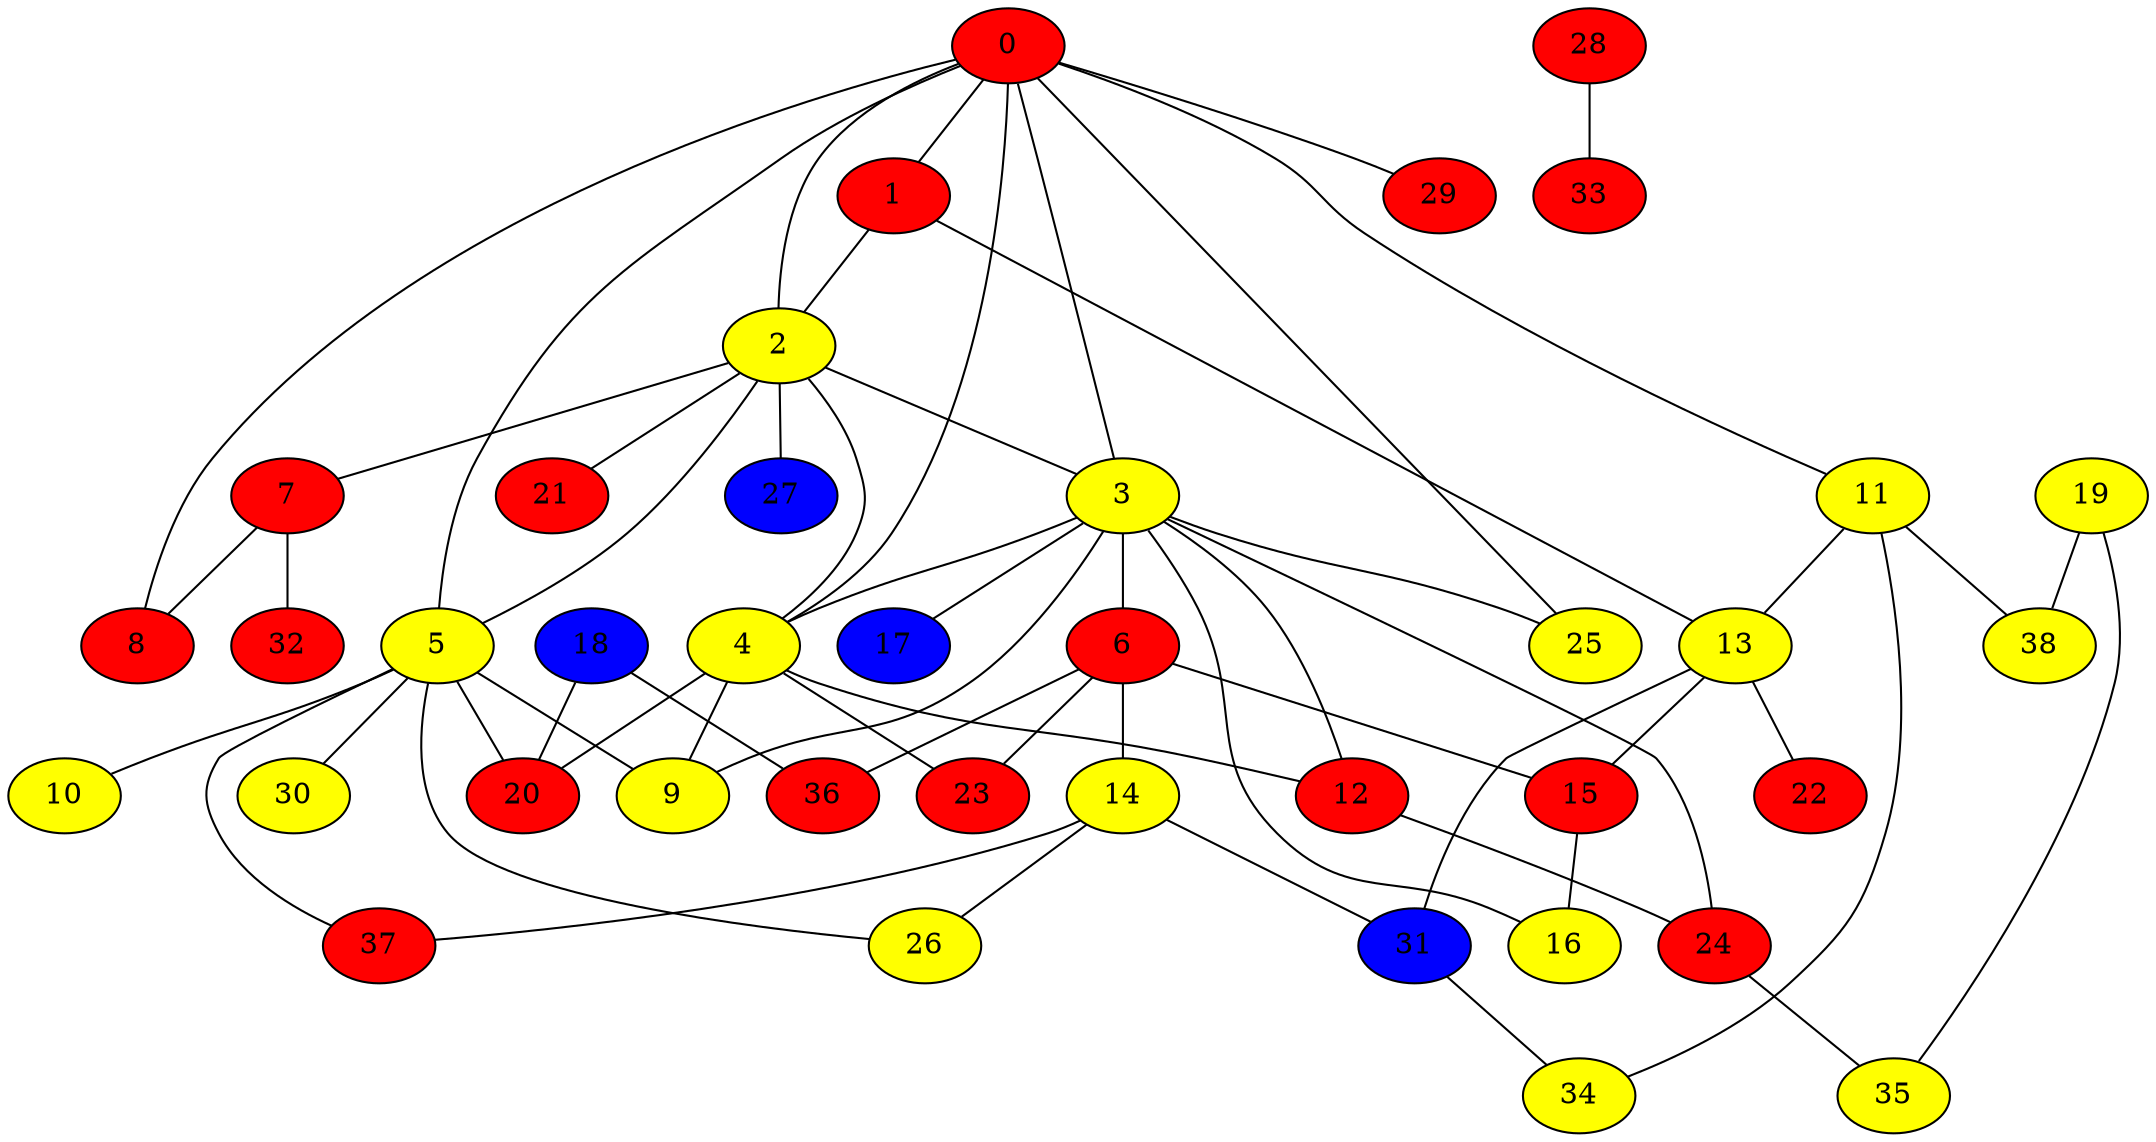 graph {
0 [style = filled fillcolor = red];
1 [style = filled fillcolor = red];
2 [style = filled fillcolor = yellow];
3 [style = filled fillcolor = yellow];
4 [style = filled fillcolor = yellow];
5 [style = filled fillcolor = yellow];
6 [style = filled fillcolor = red];
7 [style = filled fillcolor = red];
8 [style = filled fillcolor = red];
9 [style = filled fillcolor = yellow];
10 [style = filled fillcolor = yellow];
11 [style = filled fillcolor = yellow];
12 [style = filled fillcolor = red];
13 [style = filled fillcolor = yellow];
14 [style = filled fillcolor = yellow];
15 [style = filled fillcolor = red];
16 [style = filled fillcolor = yellow];
17 [style = filled fillcolor = blue];
18 [style = filled fillcolor = blue];
19 [style = filled fillcolor = yellow];
20 [style = filled fillcolor = red];
21 [style = filled fillcolor = red];
22 [style = filled fillcolor = red];
23 [style = filled fillcolor = red];
24 [style = filled fillcolor = red];
25 [style = filled fillcolor = yellow];
26 [style = filled fillcolor = yellow];
27 [style = filled fillcolor = blue];
28 [style = filled fillcolor = red];
29 [style = filled fillcolor = red];
30 [style = filled fillcolor = yellow];
31 [style = filled fillcolor = blue];
32 [style = filled fillcolor = red];
33 [style = filled fillcolor = red];
34 [style = filled fillcolor = yellow];
35 [style = filled fillcolor = yellow];
36 [style = filled fillcolor = red];
37 [style = filled fillcolor = red];
38 [style = filled fillcolor = yellow];
0 -- 4;
0 -- 3;
0 -- 2;
0 -- 1;
0 -- 5;
0 -- 8;
0 -- 11;
0 -- 25;
0 -- 29;
1 -- 2;
1 -- 13;
2 -- 3;
2 -- 4;
2 -- 5;
2 -- 7;
2 -- 21;
2 -- 27;
3 -- 4;
3 -- 6;
3 -- 9;
3 -- 12;
3 -- 16;
3 -- 17;
3 -- 24;
3 -- 25;
4 -- 9;
4 -- 12;
4 -- 20;
4 -- 23;
5 -- 9;
5 -- 10;
5 -- 20;
5 -- 26;
5 -- 30;
5 -- 37;
6 -- 14;
6 -- 15;
6 -- 23;
6 -- 36;
7 -- 8;
7 -- 32;
11 -- 13;
11 -- 34;
11 -- 38;
12 -- 24;
13 -- 15;
13 -- 22;
13 -- 31;
14 -- 26;
14 -- 31;
14 -- 37;
15 -- 16;
18 -- 20;
18 -- 36;
19 -- 35;
19 -- 38;
24 -- 35;
28 -- 33;
31 -- 34;
}
